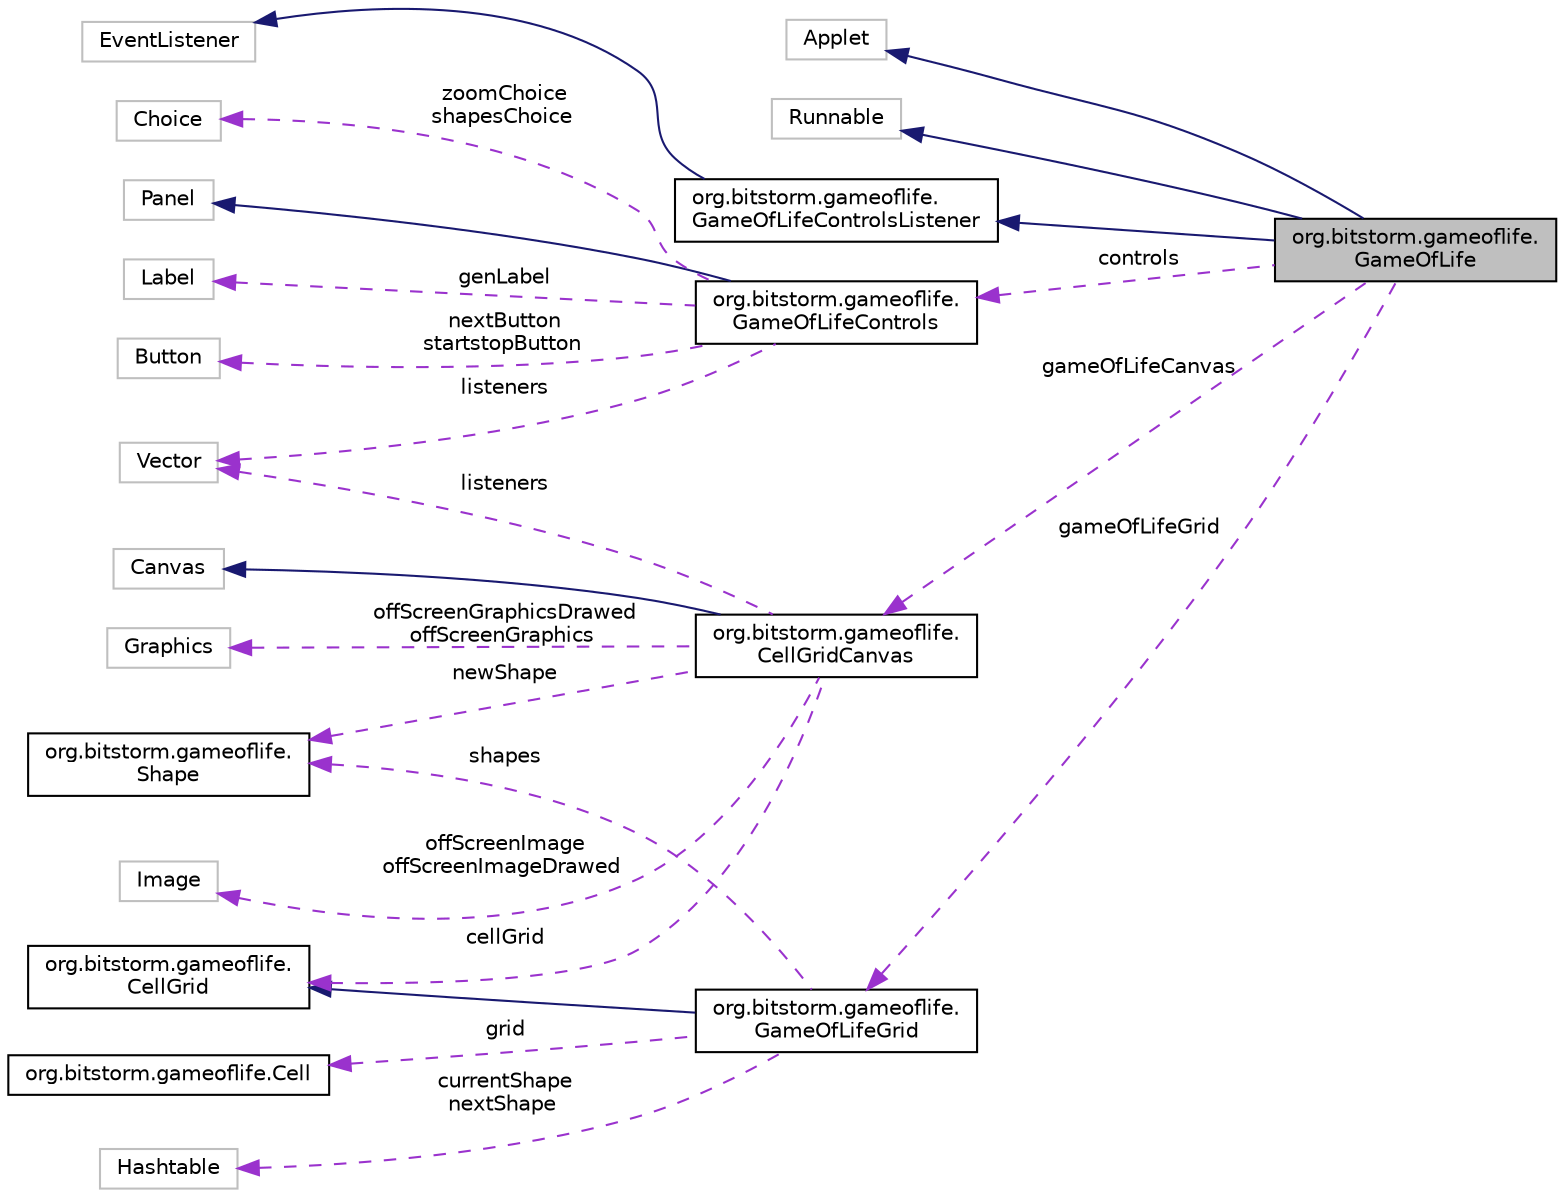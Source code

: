 digraph "org.bitstorm.gameoflife.GameOfLife"
{
  edge [fontname="Helvetica",fontsize="10",labelfontname="Helvetica",labelfontsize="10"];
  node [fontname="Helvetica",fontsize="10",shape=record];
  rankdir="LR";
  Node1 [label="org.bitstorm.gameoflife.\lGameOfLife",height=0.2,width=0.4,color="black", fillcolor="grey75", style="filled", fontcolor="black"];
  Node2 -> Node1 [dir="back",color="midnightblue",fontsize="10",style="solid",fontname="Helvetica"];
  Node2 [label="Applet",height=0.2,width=0.4,color="grey75", fillcolor="white", style="filled"];
  Node3 -> Node1 [dir="back",color="midnightblue",fontsize="10",style="solid",fontname="Helvetica"];
  Node3 [label="Runnable",height=0.2,width=0.4,color="grey75", fillcolor="white", style="filled"];
  Node4 -> Node1 [dir="back",color="midnightblue",fontsize="10",style="solid",fontname="Helvetica"];
  Node4 [label="org.bitstorm.gameoflife.\lGameOfLifeControlsListener",height=0.2,width=0.4,color="black", fillcolor="white", style="filled",URL="$interfaceorg_1_1bitstorm_1_1gameoflife_1_1GameOfLifeControlsListener.html"];
  Node5 -> Node4 [dir="back",color="midnightblue",fontsize="10",style="solid",fontname="Helvetica"];
  Node5 [label="EventListener",height=0.2,width=0.4,color="grey75", fillcolor="white", style="filled"];
  Node6 -> Node1 [dir="back",color="darkorchid3",fontsize="10",style="dashed",label=" gameOfLifeGrid" ,fontname="Helvetica"];
  Node6 [label="org.bitstorm.gameoflife.\lGameOfLifeGrid",height=0.2,width=0.4,color="black", fillcolor="white", style="filled",URL="$classorg_1_1bitstorm_1_1gameoflife_1_1GameOfLifeGrid.html"];
  Node7 -> Node6 [dir="back",color="midnightblue",fontsize="10",style="solid",fontname="Helvetica"];
  Node7 [label="org.bitstorm.gameoflife.\lCellGrid",height=0.2,width=0.4,color="black", fillcolor="white", style="filled",URL="$interfaceorg_1_1bitstorm_1_1gameoflife_1_1CellGrid.html"];
  Node8 -> Node6 [dir="back",color="darkorchid3",fontsize="10",style="dashed",label=" currentShape\nnextShape" ,fontname="Helvetica"];
  Node8 [label="Hashtable",height=0.2,width=0.4,color="grey75", fillcolor="white", style="filled"];
  Node9 -> Node6 [dir="back",color="darkorchid3",fontsize="10",style="dashed",label=" shapes" ,fontname="Helvetica"];
  Node9 [label="org.bitstorm.gameoflife.\lShape",height=0.2,width=0.4,color="black", fillcolor="white", style="filled",URL="$classorg_1_1bitstorm_1_1gameoflife_1_1Shape.html"];
  Node10 -> Node6 [dir="back",color="darkorchid3",fontsize="10",style="dashed",label=" grid" ,fontname="Helvetica"];
  Node10 [label="org.bitstorm.gameoflife.Cell",height=0.2,width=0.4,color="black", fillcolor="white", style="filled",URL="$classorg_1_1bitstorm_1_1gameoflife_1_1Cell.html"];
  Node11 -> Node1 [dir="back",color="darkorchid3",fontsize="10",style="dashed",label=" controls" ,fontname="Helvetica"];
  Node11 [label="org.bitstorm.gameoflife.\lGameOfLifeControls",height=0.2,width=0.4,color="black", fillcolor="white", style="filled",URL="$classorg_1_1bitstorm_1_1gameoflife_1_1GameOfLifeControls.html"];
  Node12 -> Node11 [dir="back",color="midnightblue",fontsize="10",style="solid",fontname="Helvetica"];
  Node12 [label="Panel",height=0.2,width=0.4,color="grey75", fillcolor="white", style="filled"];
  Node13 -> Node11 [dir="back",color="darkorchid3",fontsize="10",style="dashed",label=" genLabel" ,fontname="Helvetica"];
  Node13 [label="Label",height=0.2,width=0.4,color="grey75", fillcolor="white", style="filled"];
  Node14 -> Node11 [dir="back",color="darkorchid3",fontsize="10",style="dashed",label=" listeners" ,fontname="Helvetica"];
  Node14 [label="Vector",height=0.2,width=0.4,color="grey75", fillcolor="white", style="filled"];
  Node15 -> Node11 [dir="back",color="darkorchid3",fontsize="10",style="dashed",label=" nextButton\nstartstopButton" ,fontname="Helvetica"];
  Node15 [label="Button",height=0.2,width=0.4,color="grey75", fillcolor="white", style="filled"];
  Node16 -> Node11 [dir="back",color="darkorchid3",fontsize="10",style="dashed",label=" zoomChoice\nshapesChoice" ,fontname="Helvetica"];
  Node16 [label="Choice",height=0.2,width=0.4,color="grey75", fillcolor="white", style="filled"];
  Node17 -> Node1 [dir="back",color="darkorchid3",fontsize="10",style="dashed",label=" gameOfLifeCanvas" ,fontname="Helvetica"];
  Node17 [label="org.bitstorm.gameoflife.\lCellGridCanvas",height=0.2,width=0.4,color="black", fillcolor="white", style="filled",URL="$classorg_1_1bitstorm_1_1gameoflife_1_1CellGridCanvas.html"];
  Node18 -> Node17 [dir="back",color="midnightblue",fontsize="10",style="solid",fontname="Helvetica"];
  Node18 [label="Canvas",height=0.2,width=0.4,color="grey75", fillcolor="white", style="filled"];
  Node7 -> Node17 [dir="back",color="darkorchid3",fontsize="10",style="dashed",label=" cellGrid" ,fontname="Helvetica"];
  Node19 -> Node17 [dir="back",color="darkorchid3",fontsize="10",style="dashed",label=" offScreenGraphicsDrawed\noffScreenGraphics" ,fontname="Helvetica"];
  Node19 [label="Graphics",height=0.2,width=0.4,color="grey75", fillcolor="white", style="filled"];
  Node20 -> Node17 [dir="back",color="darkorchid3",fontsize="10",style="dashed",label=" offScreenImage\noffScreenImageDrawed" ,fontname="Helvetica"];
  Node20 [label="Image",height=0.2,width=0.4,color="grey75", fillcolor="white", style="filled"];
  Node14 -> Node17 [dir="back",color="darkorchid3",fontsize="10",style="dashed",label=" listeners" ,fontname="Helvetica"];
  Node9 -> Node17 [dir="back",color="darkorchid3",fontsize="10",style="dashed",label=" newShape" ,fontname="Helvetica"];
}
